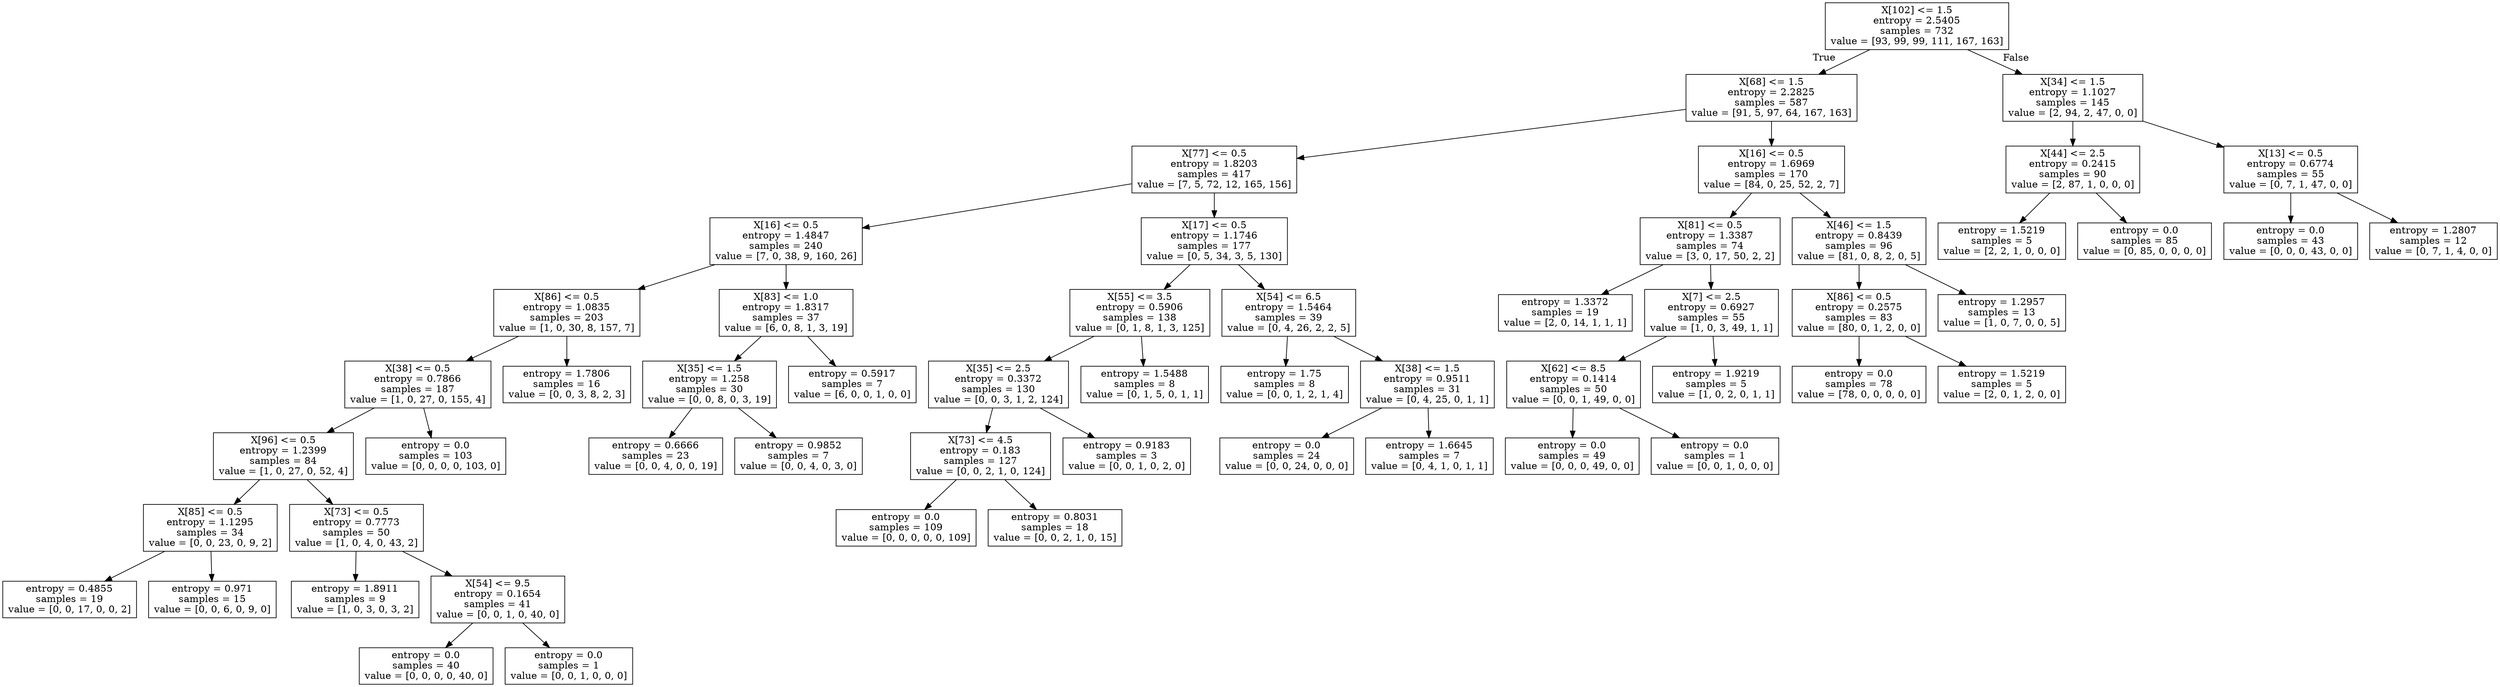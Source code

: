 digraph Tree {
node [shape=box] ;
0 [label="X[102] <= 1.5\nentropy = 2.5405\nsamples = 732\nvalue = [93, 99, 99, 111, 167, 163]"] ;
1 [label="X[68] <= 1.5\nentropy = 2.2825\nsamples = 587\nvalue = [91, 5, 97, 64, 167, 163]"] ;
0 -> 1 [labeldistance=2.5, labelangle=45, headlabel="True"] ;
2 [label="X[77] <= 0.5\nentropy = 1.8203\nsamples = 417\nvalue = [7, 5, 72, 12, 165, 156]"] ;
1 -> 2 ;
3 [label="X[16] <= 0.5\nentropy = 1.4847\nsamples = 240\nvalue = [7, 0, 38, 9, 160, 26]"] ;
2 -> 3 ;
4 [label="X[86] <= 0.5\nentropy = 1.0835\nsamples = 203\nvalue = [1, 0, 30, 8, 157, 7]"] ;
3 -> 4 ;
5 [label="X[38] <= 0.5\nentropy = 0.7866\nsamples = 187\nvalue = [1, 0, 27, 0, 155, 4]"] ;
4 -> 5 ;
6 [label="X[96] <= 0.5\nentropy = 1.2399\nsamples = 84\nvalue = [1, 0, 27, 0, 52, 4]"] ;
5 -> 6 ;
7 [label="X[85] <= 0.5\nentropy = 1.1295\nsamples = 34\nvalue = [0, 0, 23, 0, 9, 2]"] ;
6 -> 7 ;
8 [label="entropy = 0.4855\nsamples = 19\nvalue = [0, 0, 17, 0, 0, 2]"] ;
7 -> 8 ;
9 [label="entropy = 0.971\nsamples = 15\nvalue = [0, 0, 6, 0, 9, 0]"] ;
7 -> 9 ;
10 [label="X[73] <= 0.5\nentropy = 0.7773\nsamples = 50\nvalue = [1, 0, 4, 0, 43, 2]"] ;
6 -> 10 ;
11 [label="entropy = 1.8911\nsamples = 9\nvalue = [1, 0, 3, 0, 3, 2]"] ;
10 -> 11 ;
12 [label="X[54] <= 9.5\nentropy = 0.1654\nsamples = 41\nvalue = [0, 0, 1, 0, 40, 0]"] ;
10 -> 12 ;
13 [label="entropy = 0.0\nsamples = 40\nvalue = [0, 0, 0, 0, 40, 0]"] ;
12 -> 13 ;
14 [label="entropy = 0.0\nsamples = 1\nvalue = [0, 0, 1, 0, 0, 0]"] ;
12 -> 14 ;
15 [label="entropy = 0.0\nsamples = 103\nvalue = [0, 0, 0, 0, 103, 0]"] ;
5 -> 15 ;
16 [label="entropy = 1.7806\nsamples = 16\nvalue = [0, 0, 3, 8, 2, 3]"] ;
4 -> 16 ;
17 [label="X[83] <= 1.0\nentropy = 1.8317\nsamples = 37\nvalue = [6, 0, 8, 1, 3, 19]"] ;
3 -> 17 ;
18 [label="X[35] <= 1.5\nentropy = 1.258\nsamples = 30\nvalue = [0, 0, 8, 0, 3, 19]"] ;
17 -> 18 ;
19 [label="entropy = 0.6666\nsamples = 23\nvalue = [0, 0, 4, 0, 0, 19]"] ;
18 -> 19 ;
20 [label="entropy = 0.9852\nsamples = 7\nvalue = [0, 0, 4, 0, 3, 0]"] ;
18 -> 20 ;
21 [label="entropy = 0.5917\nsamples = 7\nvalue = [6, 0, 0, 1, 0, 0]"] ;
17 -> 21 ;
22 [label="X[17] <= 0.5\nentropy = 1.1746\nsamples = 177\nvalue = [0, 5, 34, 3, 5, 130]"] ;
2 -> 22 ;
23 [label="X[55] <= 3.5\nentropy = 0.5906\nsamples = 138\nvalue = [0, 1, 8, 1, 3, 125]"] ;
22 -> 23 ;
24 [label="X[35] <= 2.5\nentropy = 0.3372\nsamples = 130\nvalue = [0, 0, 3, 1, 2, 124]"] ;
23 -> 24 ;
25 [label="X[73] <= 4.5\nentropy = 0.183\nsamples = 127\nvalue = [0, 0, 2, 1, 0, 124]"] ;
24 -> 25 ;
26 [label="entropy = 0.0\nsamples = 109\nvalue = [0, 0, 0, 0, 0, 109]"] ;
25 -> 26 ;
27 [label="entropy = 0.8031\nsamples = 18\nvalue = [0, 0, 2, 1, 0, 15]"] ;
25 -> 27 ;
28 [label="entropy = 0.9183\nsamples = 3\nvalue = [0, 0, 1, 0, 2, 0]"] ;
24 -> 28 ;
29 [label="entropy = 1.5488\nsamples = 8\nvalue = [0, 1, 5, 0, 1, 1]"] ;
23 -> 29 ;
30 [label="X[54] <= 6.5\nentropy = 1.5464\nsamples = 39\nvalue = [0, 4, 26, 2, 2, 5]"] ;
22 -> 30 ;
31 [label="entropy = 1.75\nsamples = 8\nvalue = [0, 0, 1, 2, 1, 4]"] ;
30 -> 31 ;
32 [label="X[38] <= 1.5\nentropy = 0.9511\nsamples = 31\nvalue = [0, 4, 25, 0, 1, 1]"] ;
30 -> 32 ;
33 [label="entropy = 0.0\nsamples = 24\nvalue = [0, 0, 24, 0, 0, 0]"] ;
32 -> 33 ;
34 [label="entropy = 1.6645\nsamples = 7\nvalue = [0, 4, 1, 0, 1, 1]"] ;
32 -> 34 ;
35 [label="X[16] <= 0.5\nentropy = 1.6969\nsamples = 170\nvalue = [84, 0, 25, 52, 2, 7]"] ;
1 -> 35 ;
36 [label="X[81] <= 0.5\nentropy = 1.3387\nsamples = 74\nvalue = [3, 0, 17, 50, 2, 2]"] ;
35 -> 36 ;
37 [label="entropy = 1.3372\nsamples = 19\nvalue = [2, 0, 14, 1, 1, 1]"] ;
36 -> 37 ;
38 [label="X[7] <= 2.5\nentropy = 0.6927\nsamples = 55\nvalue = [1, 0, 3, 49, 1, 1]"] ;
36 -> 38 ;
39 [label="X[62] <= 8.5\nentropy = 0.1414\nsamples = 50\nvalue = [0, 0, 1, 49, 0, 0]"] ;
38 -> 39 ;
40 [label="entropy = 0.0\nsamples = 49\nvalue = [0, 0, 0, 49, 0, 0]"] ;
39 -> 40 ;
41 [label="entropy = 0.0\nsamples = 1\nvalue = [0, 0, 1, 0, 0, 0]"] ;
39 -> 41 ;
42 [label="entropy = 1.9219\nsamples = 5\nvalue = [1, 0, 2, 0, 1, 1]"] ;
38 -> 42 ;
43 [label="X[46] <= 1.5\nentropy = 0.8439\nsamples = 96\nvalue = [81, 0, 8, 2, 0, 5]"] ;
35 -> 43 ;
44 [label="X[86] <= 0.5\nentropy = 0.2575\nsamples = 83\nvalue = [80, 0, 1, 2, 0, 0]"] ;
43 -> 44 ;
45 [label="entropy = 0.0\nsamples = 78\nvalue = [78, 0, 0, 0, 0, 0]"] ;
44 -> 45 ;
46 [label="entropy = 1.5219\nsamples = 5\nvalue = [2, 0, 1, 2, 0, 0]"] ;
44 -> 46 ;
47 [label="entropy = 1.2957\nsamples = 13\nvalue = [1, 0, 7, 0, 0, 5]"] ;
43 -> 47 ;
48 [label="X[34] <= 1.5\nentropy = 1.1027\nsamples = 145\nvalue = [2, 94, 2, 47, 0, 0]"] ;
0 -> 48 [labeldistance=2.5, labelangle=-45, headlabel="False"] ;
49 [label="X[44] <= 2.5\nentropy = 0.2415\nsamples = 90\nvalue = [2, 87, 1, 0, 0, 0]"] ;
48 -> 49 ;
50 [label="entropy = 1.5219\nsamples = 5\nvalue = [2, 2, 1, 0, 0, 0]"] ;
49 -> 50 ;
51 [label="entropy = 0.0\nsamples = 85\nvalue = [0, 85, 0, 0, 0, 0]"] ;
49 -> 51 ;
52 [label="X[13] <= 0.5\nentropy = 0.6774\nsamples = 55\nvalue = [0, 7, 1, 47, 0, 0]"] ;
48 -> 52 ;
53 [label="entropy = 0.0\nsamples = 43\nvalue = [0, 0, 0, 43, 0, 0]"] ;
52 -> 53 ;
54 [label="entropy = 1.2807\nsamples = 12\nvalue = [0, 7, 1, 4, 0, 0]"] ;
52 -> 54 ;
}